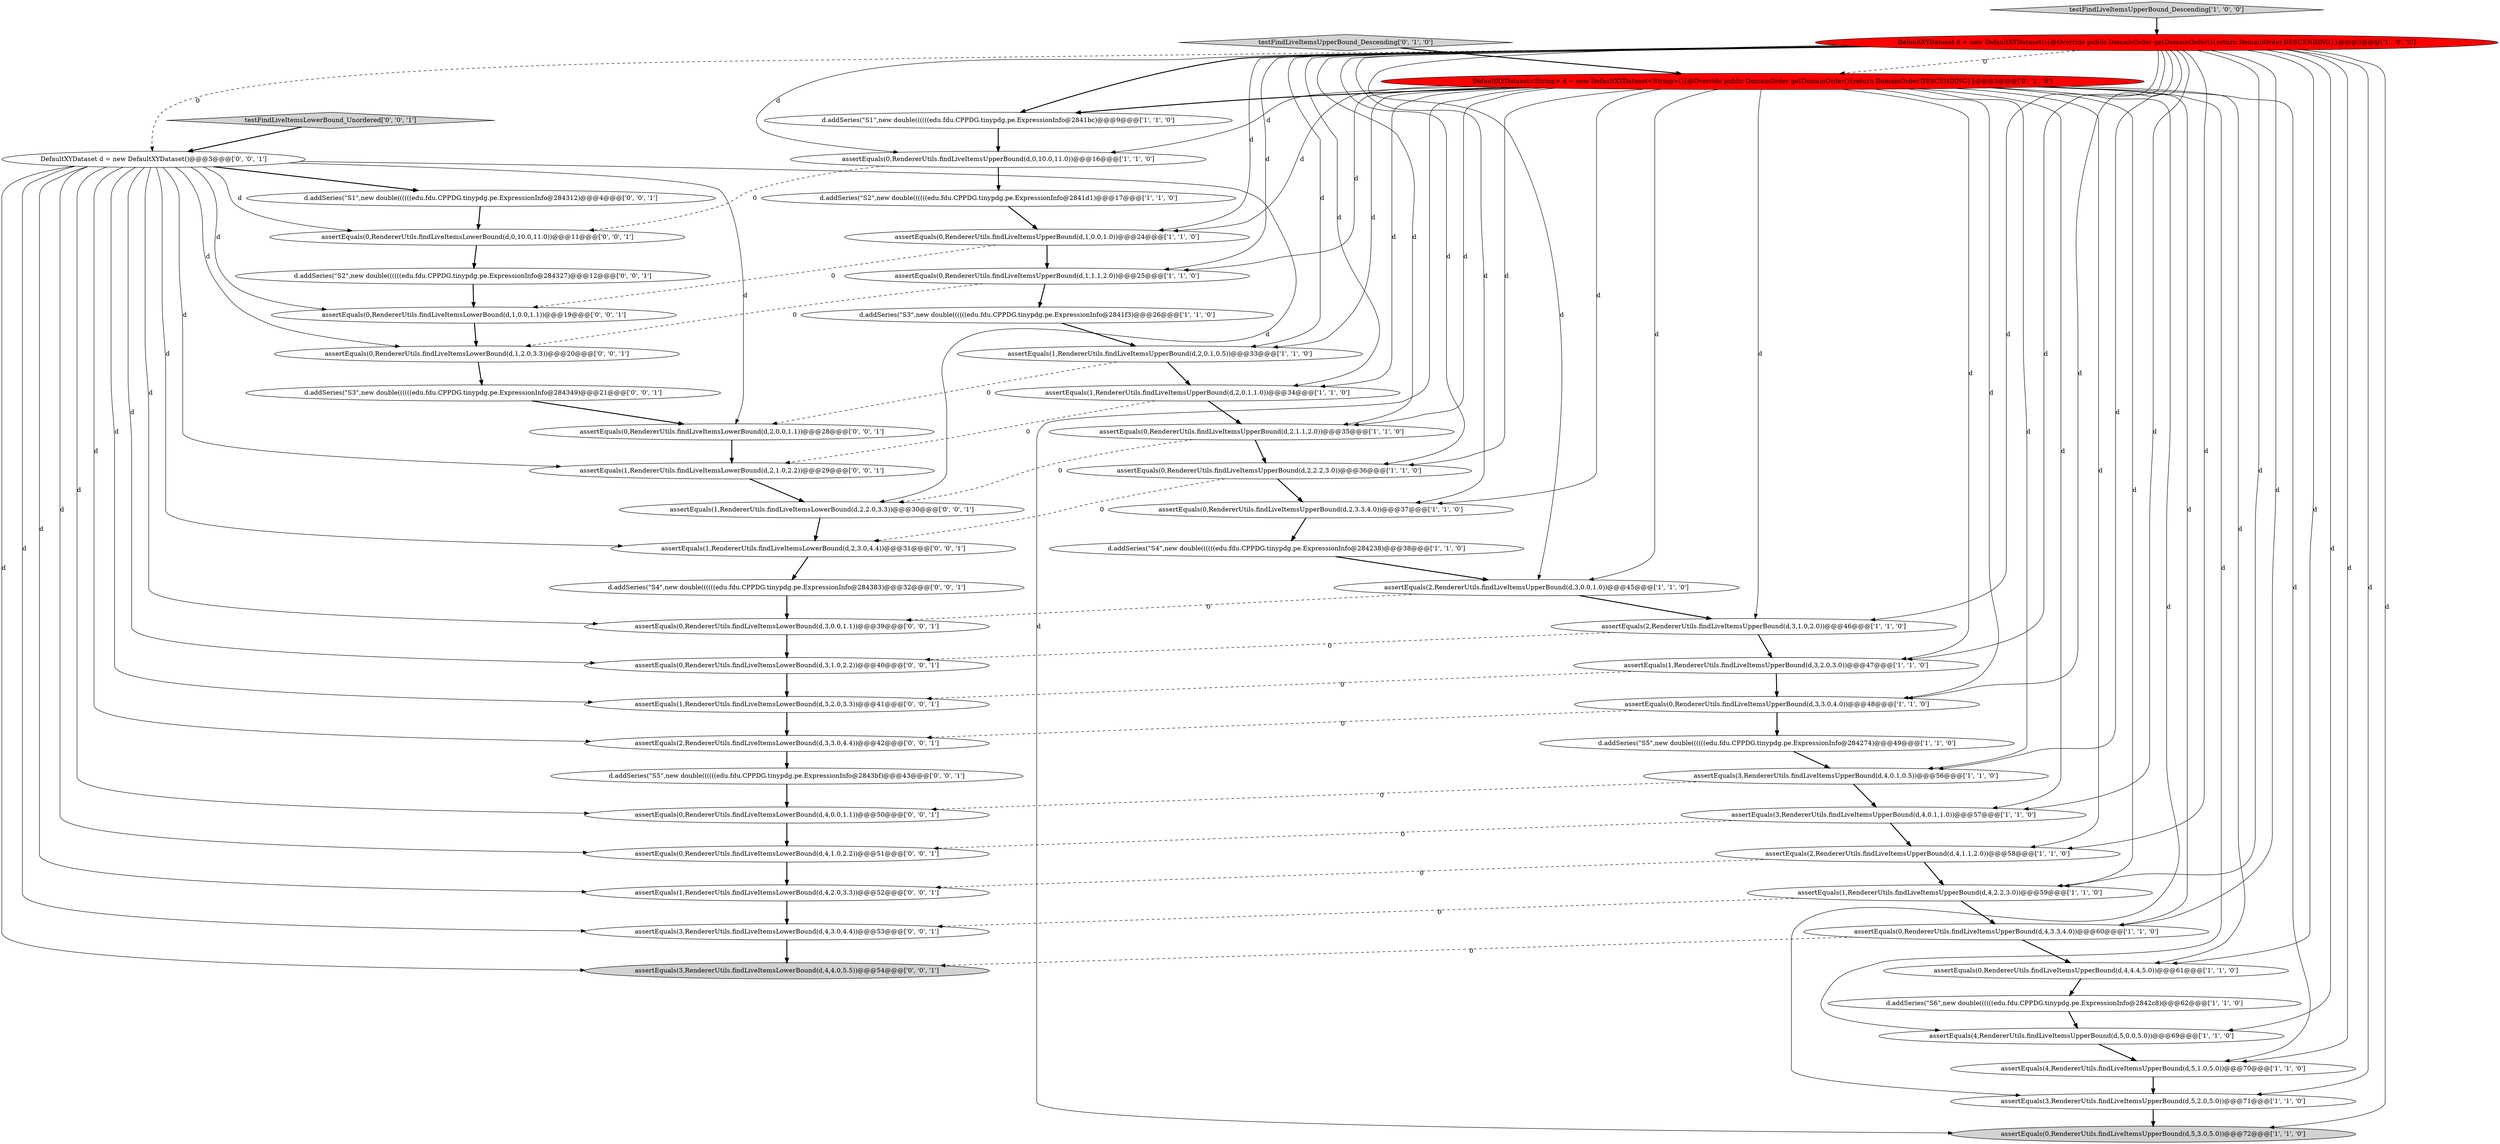 digraph {
38 [style = filled, label = "assertEquals(2,RendererUtils.findLiveItemsLowerBound(d,3,3.0,4.4))@@@42@@@['0', '0', '1']", fillcolor = white, shape = ellipse image = "AAA0AAABBB3BBB"];
6 [style = filled, label = "d.addSeries(\"S6\",new double((((((edu.fdu.CPPDG.tinypdg.pe.ExpressionInfo@2842c8)@@@62@@@['1', '1', '0']", fillcolor = white, shape = ellipse image = "AAA0AAABBB1BBB"];
28 [style = filled, label = "assertEquals(0,RendererUtils.findLiveItemsUpperBound(d,3,3.0,4.0))@@@48@@@['1', '1', '0']", fillcolor = white, shape = ellipse image = "AAA0AAABBB1BBB"];
50 [style = filled, label = "assertEquals(0,RendererUtils.findLiveItemsLowerBound(d,0,10.0,11.0))@@@11@@@['0', '0', '1']", fillcolor = white, shape = ellipse image = "AAA0AAABBB3BBB"];
52 [style = filled, label = "assertEquals(0,RendererUtils.findLiveItemsLowerBound(d,1,2.0,3.3))@@@20@@@['0', '0', '1']", fillcolor = white, shape = ellipse image = "AAA0AAABBB3BBB"];
42 [style = filled, label = "DefaultXYDataset d = new DefaultXYDataset()@@@3@@@['0', '0', '1']", fillcolor = white, shape = ellipse image = "AAA0AAABBB3BBB"];
27 [style = filled, label = "assertEquals(0,RendererUtils.findLiveItemsUpperBound(d,2,1.1,2.0))@@@35@@@['1', '1', '0']", fillcolor = white, shape = ellipse image = "AAA0AAABBB1BBB"];
32 [style = filled, label = "assertEquals(0,RendererUtils.findLiveItemsLowerBound(d,3,0.0,1.1))@@@39@@@['0', '0', '1']", fillcolor = white, shape = ellipse image = "AAA0AAABBB3BBB"];
36 [style = filled, label = "assertEquals(3,RendererUtils.findLiveItemsLowerBound(d,4,3.0,4.4))@@@53@@@['0', '0', '1']", fillcolor = white, shape = ellipse image = "AAA0AAABBB3BBB"];
29 [style = filled, label = "assertEquals(3,RendererUtils.findLiveItemsUpperBound(d,4,0.1,0.5))@@@56@@@['1', '1', '0']", fillcolor = white, shape = ellipse image = "AAA0AAABBB1BBB"];
1 [style = filled, label = "assertEquals(0,RendererUtils.findLiveItemsUpperBound(d,0,10.0,11.0))@@@16@@@['1', '1', '0']", fillcolor = white, shape = ellipse image = "AAA0AAABBB1BBB"];
45 [style = filled, label = "assertEquals(0,RendererUtils.findLiveItemsLowerBound(d,1,0.0,1.1))@@@19@@@['0', '0', '1']", fillcolor = white, shape = ellipse image = "AAA0AAABBB3BBB"];
15 [style = filled, label = "assertEquals(0,RendererUtils.findLiveItemsUpperBound(d,4,3.3,4.0))@@@60@@@['1', '1', '0']", fillcolor = white, shape = ellipse image = "AAA0AAABBB1BBB"];
10 [style = filled, label = "d.addSeries(\"S5\",new double((((((edu.fdu.CPPDG.tinypdg.pe.ExpressionInfo@284274)@@@49@@@['1', '1', '0']", fillcolor = white, shape = ellipse image = "AAA0AAABBB1BBB"];
37 [style = filled, label = "assertEquals(1,RendererUtils.findLiveItemsLowerBound(d,2,1.0,2.2))@@@29@@@['0', '0', '1']", fillcolor = white, shape = ellipse image = "AAA0AAABBB3BBB"];
40 [style = filled, label = "assertEquals(0,RendererUtils.findLiveItemsLowerBound(d,3,1.0,2.2))@@@40@@@['0', '0', '1']", fillcolor = white, shape = ellipse image = "AAA0AAABBB3BBB"];
20 [style = filled, label = "assertEquals(1,RendererUtils.findLiveItemsUpperBound(d,2,0.1,1.0))@@@34@@@['1', '1', '0']", fillcolor = white, shape = ellipse image = "AAA0AAABBB1BBB"];
26 [style = filled, label = "assertEquals(0,RendererUtils.findLiveItemsUpperBound(d,1,1.1,2.0))@@@25@@@['1', '1', '0']", fillcolor = white, shape = ellipse image = "AAA0AAABBB1BBB"];
16 [style = filled, label = "assertEquals(2,RendererUtils.findLiveItemsUpperBound(d,3,0.0,1.0))@@@45@@@['1', '1', '0']", fillcolor = white, shape = ellipse image = "AAA0AAABBB1BBB"];
39 [style = filled, label = "assertEquals(1,RendererUtils.findLiveItemsLowerBound(d,2,3.0,4.4))@@@31@@@['0', '0', '1']", fillcolor = white, shape = ellipse image = "AAA0AAABBB3BBB"];
5 [style = filled, label = "assertEquals(3,RendererUtils.findLiveItemsUpperBound(d,5,2.0,5.0))@@@71@@@['1', '1', '0']", fillcolor = white, shape = ellipse image = "AAA0AAABBB1BBB"];
3 [style = filled, label = "d.addSeries(\"S4\",new double((((((edu.fdu.CPPDG.tinypdg.pe.ExpressionInfo@284238)@@@38@@@['1', '1', '0']", fillcolor = white, shape = ellipse image = "AAA0AAABBB1BBB"];
48 [style = filled, label = "d.addSeries(\"S1\",new double((((((edu.fdu.CPPDG.tinypdg.pe.ExpressionInfo@284312)@@@4@@@['0', '0', '1']", fillcolor = white, shape = ellipse image = "AAA0AAABBB3BBB"];
14 [style = filled, label = "d.addSeries(\"S1\",new double((((((edu.fdu.CPPDG.tinypdg.pe.ExpressionInfo@2841bc)@@@9@@@['1', '1', '0']", fillcolor = white, shape = ellipse image = "AAA0AAABBB1BBB"];
33 [style = filled, label = "assertEquals(1,RendererUtils.findLiveItemsLowerBound(d,2,2.0,3.3))@@@30@@@['0', '0', '1']", fillcolor = white, shape = ellipse image = "AAA0AAABBB3BBB"];
44 [style = filled, label = "d.addSeries(\"S2\",new double((((((edu.fdu.CPPDG.tinypdg.pe.ExpressionInfo@284327)@@@12@@@['0', '0', '1']", fillcolor = white, shape = ellipse image = "AAA0AAABBB3BBB"];
46 [style = filled, label = "assertEquals(0,RendererUtils.findLiveItemsLowerBound(d,4,1.0,2.2))@@@51@@@['0', '0', '1']", fillcolor = white, shape = ellipse image = "AAA0AAABBB3BBB"];
21 [style = filled, label = "assertEquals(2,RendererUtils.findLiveItemsUpperBound(d,4,1.1,2.0))@@@58@@@['1', '1', '0']", fillcolor = white, shape = ellipse image = "AAA0AAABBB1BBB"];
19 [style = filled, label = "testFindLiveItemsUpperBound_Descending['1', '0', '0']", fillcolor = lightgray, shape = diamond image = "AAA0AAABBB1BBB"];
11 [style = filled, label = "DefaultXYDataset d = new DefaultXYDataset(){@Override public DomainOrder getDomainOrder(){return DomainOrder.DESCENDING}}@@@3@@@['1', '0', '0']", fillcolor = red, shape = ellipse image = "AAA1AAABBB1BBB"];
43 [style = filled, label = "assertEquals(1,RendererUtils.findLiveItemsLowerBound(d,4,2.0,3.3))@@@52@@@['0', '0', '1']", fillcolor = white, shape = ellipse image = "AAA0AAABBB3BBB"];
23 [style = filled, label = "assertEquals(1,RendererUtils.findLiveItemsUpperBound(d,4,2.2,3.0))@@@59@@@['1', '1', '0']", fillcolor = white, shape = ellipse image = "AAA0AAABBB1BBB"];
0 [style = filled, label = "assertEquals(1,RendererUtils.findLiveItemsUpperBound(d,3,2.0,3.0))@@@47@@@['1', '1', '0']", fillcolor = white, shape = ellipse image = "AAA0AAABBB1BBB"];
17 [style = filled, label = "assertEquals(2,RendererUtils.findLiveItemsUpperBound(d,3,1.0,2.0))@@@46@@@['1', '1', '0']", fillcolor = white, shape = ellipse image = "AAA0AAABBB1BBB"];
24 [style = filled, label = "assertEquals(0,RendererUtils.findLiveItemsUpperBound(d,1,0.0,1.0))@@@24@@@['1', '1', '0']", fillcolor = white, shape = ellipse image = "AAA0AAABBB1BBB"];
47 [style = filled, label = "testFindLiveItemsLowerBound_Unordered['0', '0', '1']", fillcolor = lightgray, shape = diamond image = "AAA0AAABBB3BBB"];
25 [style = filled, label = "assertEquals(0,RendererUtils.findLiveItemsUpperBound(d,4,4.4,5.0))@@@61@@@['1', '1', '0']", fillcolor = white, shape = ellipse image = "AAA0AAABBB1BBB"];
53 [style = filled, label = "assertEquals(0,RendererUtils.findLiveItemsLowerBound(d,2,0.0,1.1))@@@28@@@['0', '0', '1']", fillcolor = white, shape = ellipse image = "AAA0AAABBB3BBB"];
8 [style = filled, label = "d.addSeries(\"S3\",new double((((((edu.fdu.CPPDG.tinypdg.pe.ExpressionInfo@2841f3)@@@26@@@['1', '1', '0']", fillcolor = white, shape = ellipse image = "AAA0AAABBB1BBB"];
13 [style = filled, label = "assertEquals(4,RendererUtils.findLiveItemsUpperBound(d,5,0.0,5.0))@@@69@@@['1', '1', '0']", fillcolor = white, shape = ellipse image = "AAA0AAABBB1BBB"];
18 [style = filled, label = "assertEquals(1,RendererUtils.findLiveItemsUpperBound(d,2,0.1,0.5))@@@33@@@['1', '1', '0']", fillcolor = white, shape = ellipse image = "AAA0AAABBB1BBB"];
2 [style = filled, label = "assertEquals(0,RendererUtils.findLiveItemsUpperBound(d,2,3.3,4.0))@@@37@@@['1', '1', '0']", fillcolor = white, shape = ellipse image = "AAA0AAABBB1BBB"];
30 [style = filled, label = "DefaultXYDataset<String> d = new DefaultXYDataset<String>(){@Override public DomainOrder getDomainOrder(){return DomainOrder.DESCENDING}}@@@3@@@['0', '1', '0']", fillcolor = red, shape = ellipse image = "AAA1AAABBB2BBB"];
7 [style = filled, label = "assertEquals(0,RendererUtils.findLiveItemsUpperBound(d,5,3.0,5.0))@@@72@@@['1', '1', '0']", fillcolor = lightgray, shape = ellipse image = "AAA0AAABBB1BBB"];
34 [style = filled, label = "d.addSeries(\"S4\",new double((((((edu.fdu.CPPDG.tinypdg.pe.ExpressionInfo@284383)@@@32@@@['0', '0', '1']", fillcolor = white, shape = ellipse image = "AAA0AAABBB3BBB"];
49 [style = filled, label = "d.addSeries(\"S3\",new double((((((edu.fdu.CPPDG.tinypdg.pe.ExpressionInfo@284349)@@@21@@@['0', '0', '1']", fillcolor = white, shape = ellipse image = "AAA0AAABBB3BBB"];
35 [style = filled, label = "d.addSeries(\"S5\",new double((((((edu.fdu.CPPDG.tinypdg.pe.ExpressionInfo@2843bf)@@@43@@@['0', '0', '1']", fillcolor = white, shape = ellipse image = "AAA0AAABBB3BBB"];
51 [style = filled, label = "assertEquals(1,RendererUtils.findLiveItemsLowerBound(d,3,2.0,3.3))@@@41@@@['0', '0', '1']", fillcolor = white, shape = ellipse image = "AAA0AAABBB3BBB"];
54 [style = filled, label = "assertEquals(0,RendererUtils.findLiveItemsLowerBound(d,4,0.0,1.1))@@@50@@@['0', '0', '1']", fillcolor = white, shape = ellipse image = "AAA0AAABBB3BBB"];
9 [style = filled, label = "assertEquals(0,RendererUtils.findLiveItemsUpperBound(d,2,2.2,3.0))@@@36@@@['1', '1', '0']", fillcolor = white, shape = ellipse image = "AAA0AAABBB1BBB"];
41 [style = filled, label = "assertEquals(3,RendererUtils.findLiveItemsLowerBound(d,4,4.0,5.5))@@@54@@@['0', '0', '1']", fillcolor = lightgray, shape = ellipse image = "AAA0AAABBB3BBB"];
4 [style = filled, label = "d.addSeries(\"S2\",new double((((((edu.fdu.CPPDG.tinypdg.pe.ExpressionInfo@2841d1)@@@17@@@['1', '1', '0']", fillcolor = white, shape = ellipse image = "AAA0AAABBB1BBB"];
12 [style = filled, label = "assertEquals(3,RendererUtils.findLiveItemsUpperBound(d,4,0.1,1.0))@@@57@@@['1', '1', '0']", fillcolor = white, shape = ellipse image = "AAA0AAABBB1BBB"];
31 [style = filled, label = "testFindLiveItemsUpperBound_Descending['0', '1', '0']", fillcolor = lightgray, shape = diamond image = "AAA0AAABBB2BBB"];
22 [style = filled, label = "assertEquals(4,RendererUtils.findLiveItemsUpperBound(d,5,1.0,5.0))@@@70@@@['1', '1', '0']", fillcolor = white, shape = ellipse image = "AAA0AAABBB1BBB"];
42->38 [style = solid, label="d"];
9->39 [style = dashed, label="0"];
30->25 [style = solid, label="d"];
16->32 [style = dashed, label="0"];
11->14 [style = bold, label=""];
42->40 [style = solid, label="d"];
15->25 [style = bold, label=""];
30->15 [style = solid, label="d"];
50->44 [style = bold, label=""];
27->9 [style = bold, label=""];
11->18 [style = solid, label="d"];
19->11 [style = bold, label=""];
30->20 [style = solid, label="d"];
42->48 [style = bold, label=""];
30->23 [style = solid, label="d"];
30->1 [style = solid, label="d"];
3->16 [style = bold, label=""];
42->54 [style = solid, label="d"];
25->6 [style = bold, label=""];
30->18 [style = solid, label="d"];
20->37 [style = dashed, label="0"];
11->2 [style = solid, label="d"];
20->27 [style = bold, label=""];
11->29 [style = solid, label="d"];
42->39 [style = solid, label="d"];
31->30 [style = bold, label=""];
0->51 [style = dashed, label="0"];
30->14 [style = bold, label=""];
11->28 [style = solid, label="d"];
34->32 [style = bold, label=""];
12->46 [style = dashed, label="0"];
13->22 [style = bold, label=""];
37->33 [style = bold, label=""];
42->43 [style = solid, label="d"];
11->25 [style = solid, label="d"];
11->1 [style = solid, label="d"];
11->13 [style = solid, label="d"];
42->50 [style = solid, label="d"];
30->29 [style = solid, label="d"];
1->4 [style = bold, label=""];
35->54 [style = bold, label=""];
36->41 [style = bold, label=""];
9->2 [style = bold, label=""];
12->21 [style = bold, label=""];
8->18 [style = bold, label=""];
40->51 [style = bold, label=""];
39->34 [style = bold, label=""];
54->46 [style = bold, label=""];
30->7 [style = solid, label="d"];
18->53 [style = dashed, label="0"];
29->54 [style = dashed, label="0"];
48->50 [style = bold, label=""];
42->41 [style = solid, label="d"];
16->17 [style = bold, label=""];
22->5 [style = bold, label=""];
30->5 [style = solid, label="d"];
18->20 [style = bold, label=""];
24->45 [style = dashed, label="0"];
5->7 [style = bold, label=""];
30->9 [style = solid, label="d"];
11->16 [style = solid, label="d"];
11->42 [style = dashed, label="0"];
38->35 [style = bold, label=""];
44->45 [style = bold, label=""];
45->52 [style = bold, label=""];
30->16 [style = solid, label="d"];
42->53 [style = solid, label="d"];
42->37 [style = solid, label="d"];
42->33 [style = solid, label="d"];
21->23 [style = bold, label=""];
46->43 [style = bold, label=""];
11->15 [style = solid, label="d"];
30->12 [style = solid, label="d"];
4->24 [style = bold, label=""];
11->20 [style = solid, label="d"];
47->42 [style = bold, label=""];
42->32 [style = solid, label="d"];
2->3 [style = bold, label=""];
43->36 [style = bold, label=""];
23->15 [style = bold, label=""];
26->8 [style = bold, label=""];
11->22 [style = solid, label="d"];
15->41 [style = dashed, label="0"];
30->26 [style = solid, label="d"];
42->45 [style = solid, label="d"];
24->26 [style = bold, label=""];
53->37 [style = bold, label=""];
30->22 [style = solid, label="d"];
11->26 [style = solid, label="d"];
17->0 [style = bold, label=""];
30->13 [style = solid, label="d"];
42->51 [style = solid, label="d"];
30->0 [style = solid, label="d"];
6->13 [style = bold, label=""];
32->40 [style = bold, label=""];
42->46 [style = solid, label="d"];
11->17 [style = solid, label="d"];
42->52 [style = solid, label="d"];
30->21 [style = solid, label="d"];
27->33 [style = dashed, label="0"];
11->7 [style = solid, label="d"];
1->50 [style = dashed, label="0"];
28->38 [style = dashed, label="0"];
30->28 [style = solid, label="d"];
21->43 [style = dashed, label="0"];
11->21 [style = solid, label="d"];
28->10 [style = bold, label=""];
11->5 [style = solid, label="d"];
52->49 [style = bold, label=""];
11->12 [style = solid, label="d"];
11->27 [style = solid, label="d"];
30->24 [style = solid, label="d"];
42->36 [style = solid, label="d"];
14->1 [style = bold, label=""];
30->27 [style = solid, label="d"];
11->23 [style = solid, label="d"];
49->53 [style = bold, label=""];
23->36 [style = dashed, label="0"];
29->12 [style = bold, label=""];
51->38 [style = bold, label=""];
33->39 [style = bold, label=""];
10->29 [style = bold, label=""];
11->24 [style = solid, label="d"];
17->40 [style = dashed, label="0"];
30->2 [style = solid, label="d"];
30->17 [style = solid, label="d"];
11->9 [style = solid, label="d"];
26->52 [style = dashed, label="0"];
11->30 [style = dashed, label="0"];
11->0 [style = solid, label="d"];
0->28 [style = bold, label=""];
}
